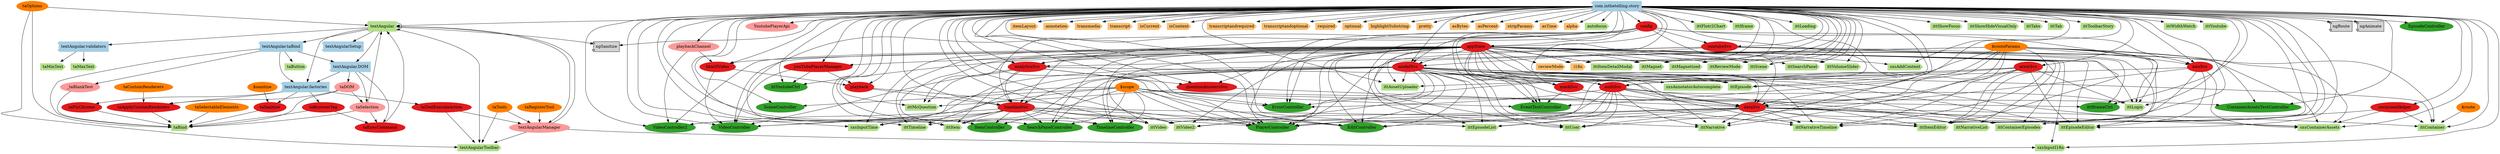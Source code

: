 digraph dependencies {
  node[shape="component",style="filled",colorscheme=paired12]

    node[shape="component"]
    
      "textAngularSetup"[label="textAngularSetup", color=1]
    
      "textAngular.DOM"[label="textAngular.DOM", color=1]
    
      "textAngular.factories"[label="textAngular.factories", color=1]
    
      "textAngular"[label="textAngular", color=1]
    
      "textAngular.taBind"[label="textAngular.taBind", color=1]
    
      "textAngular.validators"[label="textAngular.validators", color=1]
    
      "com.inthetelling.story"[label="com.inthetelling.story", color=1]
    

    
      
    
      
        "textAngular.DOM" -> "textAngular.factories"
      
    
      
    
      
        "textAngular" -> "ngSanitize"
      
        "textAngular" -> "textAngularSetup"
      
        "textAngular" -> "textAngular.factories"
      
        "textAngular" -> "textAngular.DOM"
      
        "textAngular" -> "textAngular.validators"
      
        "textAngular" -> "textAngular.taBind"
      
    
      
        "textAngular.taBind" -> "textAngular.factories"
      
        "textAngular.taBind" -> "textAngular.DOM"
      
    
      
    
      
        "com.inthetelling.story" -> "ngRoute"
      
        "com.inthetelling.story" -> "ngAnimate"
      
        "com.inthetelling.story" -> "ngSanitize"
      
        "com.inthetelling.story" -> "textAngular"
      
    

    node[shape="ellipse"]


    
      

      

      

      


      node[shape="cds"]

      

      





      node[shape="ellipse"]
      

      

      

      

      

      











      node[shape="ellipse",style="filled", color=8]
      

      

      

      

      

      

    
      

      

      
        "taSelection"[label="taSelection", color=5]
      
        "taDOM"[label="taDOM", color=5]
      

      
        "taExecCommand"[label="taExecCommand", color=6]
      


      node[shape="cds"]

      

      





      node[shape="ellipse"]
      

      

      

      
        "textAngular.DOM" -> "taSelection"
      
        "textAngular.DOM" -> "taDOM"
      

      
        "textAngular.DOM" -> "taExecCommand"
      

      











      node[shape="ellipse",style="filled", color=8]
      

      

      

      
        
          "taDOM"[label="taDOM"]
          "taDOM" -> "taSelection"
        
      
        
      

      
        
          "taSelection"[label="taSelection"]
          "taSelection" -> "taExecCommand"
        
          "taBrowserTag"[label="taBrowserTag"]
          "taBrowserTag" -> "taExecCommand"
        
      

      

    
      

      

      

      
        "taBrowserTag"[label="taBrowserTag", color=6]
      
        "taApplyCustomRenderers"[label="taApplyCustomRenderers", color=6]
      
        "taFixChrome"[label="taFixChrome", color=6]
      
        "taSanitize"[label="taSanitize", color=6]
      
        "taToolExecuteAction"[label="taToolExecuteAction", color=6]
      


      node[shape="cds"]

      

      





      node[shape="ellipse"]
      

      

      

      

      
        "textAngular.factories" -> "taBrowserTag"
      
        "textAngular.factories" -> "taApplyCustomRenderers"
      
        "textAngular.factories" -> "taFixChrome"
      
        "textAngular.factories" -> "taSanitize"
      
        "textAngular.factories" -> "taToolExecuteAction"
      

      











      node[shape="ellipse",style="filled", color=8]
      

      

      

      

      
        
      
        
          "taCustomRenderers"[label="taCustomRenderers"]
          "taCustomRenderers" -> "taApplyCustomRenderers"
        
          "taDOM"[label="taDOM"]
          "taDOM" -> "taApplyCustomRenderers"
        
      
        
      
        
          "$sanitize"[label="$sanitize"]
          "$sanitize" -> "taSanitize"
        
      
        
      

      

    
      

      

      
        "textAngularManager"[label="textAngularManager", color=5]
      

      


      node[shape="cds"]

      

      
        "textAngular"[label="textAngular", color=3]
      
        "textAngularToolbar"[label="textAngularToolbar", color=3]
      





      node[shape="ellipse"]
      

      
        "textAngular" -> "textAngular"
      
        "textAngular" -> "textAngularToolbar"
      

      

      
        "textAngular" -> "textAngularManager"
      

      

      











      node[shape="ellipse",style="filled", color=8]
      

      
        
          "taOptions"[label="taOptions"]
          "taOptions" -> "textAngular"
        
          "taSelection"[label="taSelection"]
          "taSelection" -> "textAngular"
        
          "taExecCommand"[label="taExecCommand"]
          "taExecCommand" -> "textAngular"
        
          "textAngularManager"[label="textAngularManager"]
          "textAngularManager" -> "textAngular"
        
      
        
          "textAngularManager"[label="textAngularManager"]
          "textAngularManager" -> "textAngularToolbar"
        
          "taOptions"[label="taOptions"]
          "taOptions" -> "textAngularToolbar"
        
          "taTools"[label="taTools"]
          "taTools" -> "textAngularToolbar"
        
          "taToolExecuteAction"[label="taToolExecuteAction"]
          "taToolExecuteAction" -> "textAngularToolbar"
        
      

      

      
        
          "taToolExecuteAction"[label="taToolExecuteAction"]
          "taToolExecuteAction" -> "textAngularManager"
        
          "taTools"[label="taTools"]
          "taTools" -> "textAngularManager"
        
          "taRegisterTool"[label="taRegisterTool"]
          "taRegisterTool" -> "textAngularManager"
        
      

      

      

    
      

      

      
        "_taBlankTest"[label="_taBlankTest", color=5]
      

      


      node[shape="cds"]

      

      
        "taButton"[label="taButton", color=3]
      
        "taBind"[label="taBind", color=3]
      





      node[shape="ellipse"]
      

      
        "textAngular.taBind" -> "taButton"
      
        "textAngular.taBind" -> "taBind"
      

      

      
        "textAngular.taBind" -> "_taBlankTest"
      

      

      











      node[shape="ellipse",style="filled", color=8]
      

      
        
      
        
          "taSanitize"[label="taSanitize"]
          "taSanitize" -> "taBind"
        
          "taFixChrome"[label="taFixChrome"]
          "taFixChrome" -> "taBind"
        
          "taBrowserTag"[label="taBrowserTag"]
          "taBrowserTag" -> "taBind"
        
          "taSelection"[label="taSelection"]
          "taSelection" -> "taBind"
        
          "taSelectableElements"[label="taSelectableElements"]
          "taSelectableElements" -> "taBind"
        
          "taApplyCustomRenderers"[label="taApplyCustomRenderers"]
          "taApplyCustomRenderers" -> "taBind"
        
          "taOptions"[label="taOptions"]
          "taOptions" -> "taBind"
        
          "_taBlankTest"[label="_taBlankTest"]
          "_taBlankTest" -> "taBind"
        
          "taDOM"[label="taDOM"]
          "taDOM" -> "taBind"
        
      

      

      
        
      

      

      

    
      

      

      

      


      node[shape="cds"]

      

      
        "taMaxText"[label="taMaxText", color=3]
      
        "taMinText"[label="taMinText", color=3]
      





      node[shape="ellipse"]
      

      
        "textAngular.validators" -> "taMaxText"
      
        "textAngular.validators" -> "taMinText"
      

      

      

      

      











      node[shape="ellipse",style="filled", color=8]
      

      
        
      
        
      

      

      

      

      

    
      

      
        "EditController"[label="EditController", color=4]
      
        "EpisodeController"[label="EpisodeController", color=4]
      
        "ErrorController"[label="ErrorController", color=4]
      
        "EventTestController"[label="EventTestController", color=4]
      
        "ItemController"[label="ItemController", color=4]
      
        "PlayerController"[label="PlayerController", color=4]
      
        "SceneController"[label="SceneController", color=4]
      
        "SearchPanelController"[label="SearchPanelController", color=4]
      
        "TimelineController"[label="TimelineController", color=4]
      
        "VideoController"[label="VideoController", color=4]
      
        "VideoController2"[label="VideoController2", color=4]
      
        "ittIframeCtrl"[label="ittIframeCtrl", color=4]
      
        "ittYoutubeCtrl"[label="ittYoutubeCtrl", color=4]
      
        "ContainerAssetsTestController"[label="ContainerAssetsTestController", color=4]
      

      
        "YoutubePlayerApi"[label="YoutubePlayerApi", color=5]
      
        "playbackChannel"[label="playbackChannel", color=5]
      

      
        "youTubePlayerManager"[label="youTubePlayerManager", color=6]
      
        "analyticsSvc"[label="analyticsSvc", color=6]
      
        "appState"[label="appState", color=6]
      
        "authSvc"[label="authSvc", color=6]
      
        "awsSvc"[label="awsSvc", color=6]
      
        "config"[label="config", color=6]
      
        "dataSvc"[label="dataSvc", color=6]
      
        "errorSvc"[label="errorSvc", color=6]
      
        "html5Video"[label="html5Video", color=6]
      
        "mockSvc"[label="mockSvc", color=6]
      
        "modelSvc"[label="modelSvc", color=6]
      
        "playback"[label="playback", color=6]
      
        "questionAnswersSvc"[label="questionAnswersSvc", color=6]
      
        "recursionHelper"[label="recursionHelper", color=6]
      
        "timelineSvc"[label="timelineSvc", color=6]
      
        "youtubeSvc"[label="youtubeSvc", color=6]
      


      node[shape="cds"]

      
        "itemLayout"[label="itemLayout", color=7]
      
        "annotation"[label="annotation", color=7]
      
        "transmedia"[label="transmedia", color=7]
      
        "transcript"[label="transcript", color=7]
      
        "isCurrent"[label="isCurrent", color=7]
      
        "isContent"[label="isContent", color=7]
      
        "reviewMode"[label="reviewMode", color=7]
      
        "transcriptandrequired"[label="transcriptandrequired", color=7]
      
        "transcriptandoptional"[label="transcriptandoptional", color=7]
      
        "required"[label="required", color=7]
      
        "optional"[label="optional", color=7]
      
        "highlightSubstring"[label="highlightSubstring", color=7]
      
        "pretty"[label="pretty", color=7]
      
        "i18n"[label="i18n", color=7]
      
        "asBytes"[label="asBytes", color=7]
      
        "asPercent"[label="asPercent", color=7]
      
        "stripParams"[label="stripParams", color=7]
      
        "asTime"[label="asTime", color=7]
      
        "alpha"[label="alpha", color=7]
      

      
        "autofocus"[label="autofocus", color=3]
      
        "ittAssetUploader"[label="ittAssetUploader", color=3]
      
        "ittContainer"[label="ittContainer", color=3]
      
        "ittContainerEpisodes"[label="ittContainerEpisodes", color=3]
      
        "ittEpisode"[label="ittEpisode", color=3]
      
        "ittEpisodeEditor"[label="ittEpisodeEditor", color=3]
      
        "ittEpisodeList"[label="ittEpisodeList", color=3]
      
        "ittFlotr2Chart"[label="ittFlotr2Chart", color=3]
      
        "ittIframe"[label="ittIframe", color=3]
      
        "ittItem"[label="ittItem", color=3]
      
        "ittItemDetailModal"[label="ittItemDetailModal", color=3]
      
        "ittItemEditor"[label="ittItemEditor", color=3]
      
        "ittLoading"[label="ittLoading", color=3]
      
        "ittLogin"[label="ittLogin", color=3]
      
        "ittMagnet"[label="ittMagnet", color=3]
      
        "ittMagnetized"[label="ittMagnetized", color=3]
      
        "ittMcQuestion"[label="ittMcQuestion", color=3]
      
        "ittNarrative"[label="ittNarrative", color=3]
      
        "ittNarrativeList"[label="ittNarrativeList", color=3]
      
        "ittNarrativeTimeline"[label="ittNarrativeTimeline", color=3]
      
        "ittReviewMode"[label="ittReviewMode", color=3]
      
        "ittScene"[label="ittScene", color=3]
      
        "ittSearchPanel"[label="ittSearchPanel", color=3]
      
        "ittShowFocus"[label="ittShowFocus", color=3]
      
        "ittShowHideVisualOnly"[label="ittShowHideVisualOnly", color=3]
      
        "ittTabs"[label="ittTabs", color=3]
      
        "ittTab"[label="ittTab", color=3]
      
        "ittTimeline"[label="ittTimeline", color=3]
      
        "ittToolbarStory"[label="ittToolbarStory", color=3]
      
        "ittUser"[label="ittUser", color=3]
      
        "ittVideo"[label="ittVideo", color=3]
      
        "ittVideo2"[label="ittVideo2", color=3]
      
        "ittVolumeSlider"[label="ittVolumeSlider", color=3]
      
        "ittWidthWatch"[label="ittWidthWatch", color=3]
      
        "ittYoutube"[label="ittYoutube", color=3]
      
        "sxsAddContent"[label="sxsAddContent", color=3]
      
        "sxsAnnotatorAutocomplete"[label="sxsAnnotatorAutocomplete", color=3]
      
        "sxsContainerAssets"[label="sxsContainerAssets", color=3]
      
        "sxsInputI18n"[label="sxsInputI18n", color=3]
      
        "sxsInputTime"[label="sxsInputTime", color=3]
      





      node[shape="ellipse"]
      

      
        "com.inthetelling.story" -> "autofocus"
      
        "com.inthetelling.story" -> "ittAssetUploader"
      
        "com.inthetelling.story" -> "ittContainer"
      
        "com.inthetelling.story" -> "ittContainerEpisodes"
      
        "com.inthetelling.story" -> "ittEpisode"
      
        "com.inthetelling.story" -> "ittEpisodeEditor"
      
        "com.inthetelling.story" -> "ittEpisodeList"
      
        "com.inthetelling.story" -> "ittFlotr2Chart"
      
        "com.inthetelling.story" -> "ittIframe"
      
        "com.inthetelling.story" -> "ittItem"
      
        "com.inthetelling.story" -> "ittItemDetailModal"
      
        "com.inthetelling.story" -> "ittItemEditor"
      
        "com.inthetelling.story" -> "ittLoading"
      
        "com.inthetelling.story" -> "ittLogin"
      
        "com.inthetelling.story" -> "ittMagnet"
      
        "com.inthetelling.story" -> "ittMagnetized"
      
        "com.inthetelling.story" -> "ittMcQuestion"
      
        "com.inthetelling.story" -> "ittNarrative"
      
        "com.inthetelling.story" -> "ittNarrativeList"
      
        "com.inthetelling.story" -> "ittNarrativeTimeline"
      
        "com.inthetelling.story" -> "ittReviewMode"
      
        "com.inthetelling.story" -> "ittScene"
      
        "com.inthetelling.story" -> "ittSearchPanel"
      
        "com.inthetelling.story" -> "ittShowFocus"
      
        "com.inthetelling.story" -> "ittShowHideVisualOnly"
      
        "com.inthetelling.story" -> "ittTabs"
      
        "com.inthetelling.story" -> "ittTab"
      
        "com.inthetelling.story" -> "ittTimeline"
      
        "com.inthetelling.story" -> "ittToolbarStory"
      
        "com.inthetelling.story" -> "ittUser"
      
        "com.inthetelling.story" -> "ittVideo"
      
        "com.inthetelling.story" -> "ittVideo2"
      
        "com.inthetelling.story" -> "ittVolumeSlider"
      
        "com.inthetelling.story" -> "ittWidthWatch"
      
        "com.inthetelling.story" -> "ittYoutube"
      
        "com.inthetelling.story" -> "sxsAddContent"
      
        "com.inthetelling.story" -> "sxsAnnotatorAutocomplete"
      
        "com.inthetelling.story" -> "sxsContainerAssets"
      
        "com.inthetelling.story" -> "sxsInputI18n"
      
        "com.inthetelling.story" -> "sxsInputTime"
      

      
        "com.inthetelling.story" -> "EditController"
      
        "com.inthetelling.story" -> "EpisodeController"
      
        "com.inthetelling.story" -> "ErrorController"
      
        "com.inthetelling.story" -> "EventTestController"
      
        "com.inthetelling.story" -> "ItemController"
      
        "com.inthetelling.story" -> "PlayerController"
      
        "com.inthetelling.story" -> "SceneController"
      
        "com.inthetelling.story" -> "SearchPanelController"
      
        "com.inthetelling.story" -> "TimelineController"
      
        "com.inthetelling.story" -> "VideoController"
      
        "com.inthetelling.story" -> "VideoController2"
      
        "com.inthetelling.story" -> "ittIframeCtrl"
      
        "com.inthetelling.story" -> "ittYoutubeCtrl"
      
        "com.inthetelling.story" -> "ContainerAssetsTestController"
      

      
        "com.inthetelling.story" -> "YoutubePlayerApi"
      
        "com.inthetelling.story" -> "playbackChannel"
      

      
        "com.inthetelling.story" -> "youTubePlayerManager"
      
        "com.inthetelling.story" -> "analyticsSvc"
      
        "com.inthetelling.story" -> "appState"
      
        "com.inthetelling.story" -> "authSvc"
      
        "com.inthetelling.story" -> "awsSvc"
      
        "com.inthetelling.story" -> "config"
      
        "com.inthetelling.story" -> "dataSvc"
      
        "com.inthetelling.story" -> "errorSvc"
      
        "com.inthetelling.story" -> "html5Video"
      
        "com.inthetelling.story" -> "mockSvc"
      
        "com.inthetelling.story" -> "modelSvc"
      
        "com.inthetelling.story" -> "playback"
      
        "com.inthetelling.story" -> "questionAnswersSvc"
      
        "com.inthetelling.story" -> "recursionHelper"
      
        "com.inthetelling.story" -> "timelineSvc"
      
        "com.inthetelling.story" -> "youtubeSvc"
      

      
        "com.inthetelling.story" -> "itemLayout"
      
        "com.inthetelling.story" -> "annotation"
      
        "com.inthetelling.story" -> "transmedia"
      
        "com.inthetelling.story" -> "transcript"
      
        "com.inthetelling.story" -> "isCurrent"
      
        "com.inthetelling.story" -> "isContent"
      
        "com.inthetelling.story" -> "reviewMode"
      
        "com.inthetelling.story" -> "transcriptandrequired"
      
        "com.inthetelling.story" -> "transcriptandoptional"
      
        "com.inthetelling.story" -> "required"
      
        "com.inthetelling.story" -> "optional"
      
        "com.inthetelling.story" -> "highlightSubstring"
      
        "com.inthetelling.story" -> "pretty"
      
        "com.inthetelling.story" -> "i18n"
      
        "com.inthetelling.story" -> "asBytes"
      
        "com.inthetelling.story" -> "asPercent"
      
        "com.inthetelling.story" -> "stripParams"
      
        "com.inthetelling.story" -> "asTime"
      
        "com.inthetelling.story" -> "alpha"
      











      node[shape="ellipse",style="filled", color=8]
      

      
        
      
        
          "awsSvc"[label="awsSvc"]
          "awsSvc" -> "ittAssetUploader"
        
          "appState"[label="appState"]
          "appState" -> "ittAssetUploader"
        
          "modelSvc"[label="modelSvc"]
          "modelSvc" -> "ittAssetUploader"
        
      
        
          "$route"[label="$route"]
          "$route" -> "ittContainer"
        
          "appState"[label="appState"]
          "appState" -> "ittContainer"
        
          "modelSvc"[label="modelSvc"]
          "modelSvc" -> "ittContainer"
        
          "recursionHelper"[label="recursionHelper"]
          "recursionHelper" -> "ittContainer"
        
          "dataSvc"[label="dataSvc"]
          "dataSvc" -> "ittContainer"
        
      
        
          "modelSvc"[label="modelSvc"]
          "modelSvc" -> "ittContainerEpisodes"
        
          "recursionHelper"[label="recursionHelper"]
          "recursionHelper" -> "ittContainerEpisodes"
        
          "appState"[label="appState"]
          "appState" -> "ittContainerEpisodes"
        
          "dataSvc"[label="dataSvc"]
          "dataSvc" -> "ittContainerEpisodes"
        
      
        
          "$routeParams"[label="$routeParams"]
          "$routeParams" -> "ittEpisode"
        
          "analyticsSvc"[label="analyticsSvc"]
          "analyticsSvc" -> "ittEpisode"
        
          "modelSvc"[label="modelSvc"]
          "modelSvc" -> "ittEpisode"
        
          "appState"[label="appState"]
          "appState" -> "ittEpisode"
        
      
        
          "appState"[label="appState"]
          "appState" -> "ittEpisodeEditor"
        
          "errorSvc"[label="errorSvc"]
          "errorSvc" -> "ittEpisodeEditor"
        
          "modelSvc"[label="modelSvc"]
          "modelSvc" -> "ittEpisodeEditor"
        
          "dataSvc"[label="dataSvc"]
          "dataSvc" -> "ittEpisodeEditor"
        
          "awsSvc"[label="awsSvc"]
          "awsSvc" -> "ittEpisodeEditor"
        
          "youtubeSvc"[label="youtubeSvc"]
          "youtubeSvc" -> "ittEpisodeEditor"
        
      
        
          "appState"[label="appState"]
          "appState" -> "ittEpisodeList"
        
          "authSvc"[label="authSvc"]
          "authSvc" -> "ittEpisodeList"
        
          "dataSvc"[label="dataSvc"]
          "dataSvc" -> "ittEpisodeList"
        
          "modelSvc"[label="modelSvc"]
          "modelSvc" -> "ittEpisodeList"
        
      
        
      
        
      
        
          "config"[label="config"]
          "config" -> "ittItem"
        
          "authSvc"[label="authSvc"]
          "authSvc" -> "ittItem"
        
          "appState"[label="appState"]
          "appState" -> "ittItem"
        
          "analyticsSvc"[label="analyticsSvc"]
          "analyticsSvc" -> "ittItem"
        
          "timelineSvc"[label="timelineSvc"]
          "timelineSvc" -> "ittItem"
        
          "modelSvc"[label="modelSvc"]
          "modelSvc" -> "ittItem"
        
      
        
          "appState"[label="appState"]
          "appState" -> "ittItemDetailModal"
        
      
        
          "errorSvc"[label="errorSvc"]
          "errorSvc" -> "ittItemEditor"
        
          "appState"[label="appState"]
          "appState" -> "ittItemEditor"
        
          "modelSvc"[label="modelSvc"]
          "modelSvc" -> "ittItemEditor"
        
          "timelineSvc"[label="timelineSvc"]
          "timelineSvc" -> "ittItemEditor"
        
          "awsSvc"[label="awsSvc"]
          "awsSvc" -> "ittItemEditor"
        
          "dataSvc"[label="dataSvc"]
          "dataSvc" -> "ittItemEditor"
        
          "youtubeSvc"[label="youtubeSvc"]
          "youtubeSvc" -> "ittItemEditor"
        
      
        
      
        
          "$routeParams"[label="$routeParams"]
          "$routeParams" -> "ittLogin"
        
          "config"[label="config"]
          "config" -> "ittLogin"
        
          "authSvc"[label="authSvc"]
          "authSvc" -> "ittLogin"
        
          "appState"[label="appState"]
          "appState" -> "ittLogin"
        
          "errorSvc"[label="errorSvc"]
          "errorSvc" -> "ittLogin"
        
      
        
          "appState"[label="appState"]
          "appState" -> "ittMagnet"
        
      
        
          "appState"[label="appState"]
          "appState" -> "ittMagnetized"
        
      
        
          "questionAnswersSvc"[label="questionAnswersSvc"]
          "questionAnswersSvc" -> "ittMcQuestion"
        
          "analyticsSvc"[label="analyticsSvc"]
          "analyticsSvc" -> "ittMcQuestion"
        
          "appState"[label="appState"]
          "appState" -> "ittMcQuestion"
        
      
        
          "authSvc"[label="authSvc"]
          "authSvc" -> "ittNarrative"
        
          "appState"[label="appState"]
          "appState" -> "ittNarrative"
        
          "$routeParams"[label="$routeParams"]
          "$routeParams" -> "ittNarrative"
        
          "modelSvc"[label="modelSvc"]
          "modelSvc" -> "ittNarrative"
        
          "dataSvc"[label="dataSvc"]
          "dataSvc" -> "ittNarrative"
        
      
        
          "dataSvc"[label="dataSvc"]
          "dataSvc" -> "ittNarrativeList"
        
          "authSvc"[label="authSvc"]
          "authSvc" -> "ittNarrativeList"
        
          "$routeParams"[label="$routeParams"]
          "$routeParams" -> "ittNarrativeList"
        
          "appState"[label="appState"]
          "appState" -> "ittNarrativeList"
        
      
        
          "$routeParams"[label="$routeParams"]
          "$routeParams" -> "ittNarrativeTimeline"
        
          "dataSvc"[label="dataSvc"]
          "dataSvc" -> "ittNarrativeTimeline"
        
          "appState"[label="appState"]
          "appState" -> "ittNarrativeTimeline"
        
          "authSvc"[label="authSvc"]
          "authSvc" -> "ittNarrativeTimeline"
        
          "modelSvc"[label="modelSvc"]
          "modelSvc" -> "ittNarrativeTimeline"
        
          "errorSvc"[label="errorSvc"]
          "errorSvc" -> "ittNarrativeTimeline"
        
      
        
          "appState"[label="appState"]
          "appState" -> "ittReviewMode"
        
      
        
          "appState"[label="appState"]
          "appState" -> "ittScene"
        
      
        
          "appState"[label="appState"]
          "appState" -> "ittSearchPanel"
        
      
        
      
        
      
        
      
        
      
        
          "appState"[label="appState"]
          "appState" -> "ittTimeline"
        
          "timelineSvc"[label="timelineSvc"]
          "timelineSvc" -> "ittTimeline"
        
          "modelSvc"[label="modelSvc"]
          "modelSvc" -> "ittTimeline"
        
      
        
      
        
          "appState"[label="appState"]
          "appState" -> "ittUser"
        
          "authSvc"[label="authSvc"]
          "authSvc" -> "ittUser"
        
          "dataSvc"[label="dataSvc"]
          "dataSvc" -> "ittUser"
        
          "awsSvc"[label="awsSvc"]
          "awsSvc" -> "ittUser"
        
          "modelSvc"[label="modelSvc"]
          "modelSvc" -> "ittUser"
        
      
        
          "appState"[label="appState"]
          "appState" -> "ittVideo"
        
          "timelineSvc"[label="timelineSvc"]
          "timelineSvc" -> "ittVideo"
        
          "dataSvc"[label="dataSvc"]
          "dataSvc" -> "ittVideo"
        
          "modelSvc"[label="modelSvc"]
          "modelSvc" -> "ittVideo"
        
      
        
          "appState"[label="appState"]
          "appState" -> "ittVideo2"
        
          "timelineSvc"[label="timelineSvc"]
          "timelineSvc" -> "ittVideo2"
        
          "dataSvc"[label="dataSvc"]
          "dataSvc" -> "ittVideo2"
        
          "modelSvc"[label="modelSvc"]
          "modelSvc" -> "ittVideo2"
        
      
        
          "appState"[label="appState"]
          "appState" -> "ittVolumeSlider"
        
      
        
      
        
      
        
          "appState"[label="appState"]
          "appState" -> "sxsAddContent"
        
      
        
          "modelSvc"[label="modelSvc"]
          "modelSvc" -> "sxsAnnotatorAutocomplete"
        
          "appState"[label="appState"]
          "appState" -> "sxsAnnotatorAutocomplete"
        
      
        
          "$routeParams"[label="$routeParams"]
          "$routeParams" -> "sxsContainerAssets"
        
          "recursionHelper"[label="recursionHelper"]
          "recursionHelper" -> "sxsContainerAssets"
        
          "dataSvc"[label="dataSvc"]
          "dataSvc" -> "sxsContainerAssets"
        
          "modelSvc"[label="modelSvc"]
          "modelSvc" -> "sxsContainerAssets"
        
          "awsSvc"[label="awsSvc"]
          "awsSvc" -> "sxsContainerAssets"
        
          "appState"[label="appState"]
          "appState" -> "sxsContainerAssets"
        
      
        
          "appState"[label="appState"]
          "appState" -> "sxsInputI18n"
        
          "textAngularManager"[label="textAngularManager"]
          "textAngularManager" -> "sxsInputI18n"
        
      
        
          "appState"[label="appState"]
          "appState" -> "sxsInputTime"
        
          "modelSvc"[label="modelSvc"]
          "modelSvc" -> "sxsInputTime"
        
          "timelineSvc"[label="timelineSvc"]
          "timelineSvc" -> "sxsInputTime"
        
      

      
        
          "$scope"[label="$scope"]
          "$scope" -> "EditController"
        
          "appState"[label="appState"]
          "appState" -> "EditController"
        
          "dataSvc"[label="dataSvc"]
          "dataSvc" -> "EditController"
        
          "modelSvc"[label="modelSvc"]
          "modelSvc" -> "EditController"
        
          "timelineSvc"[label="timelineSvc"]
          "timelineSvc" -> "EditController"
        
          "youtubeSvc"[label="youtubeSvc"]
          "youtubeSvc" -> "EditController"
        
      
        
      
        
          "$scope"[label="$scope"]
          "$scope" -> "ErrorController"
        
          "config"[label="config"]
          "config" -> "ErrorController"
        
          "errorSvc"[label="errorSvc"]
          "errorSvc" -> "ErrorController"
        
          "appState"[label="appState"]
          "appState" -> "ErrorController"
        
          "authSvc"[label="authSvc"]
          "authSvc" -> "ErrorController"
        
      
        
          "$scope"[label="$scope"]
          "$scope" -> "EventTestController"
        
          "$routeParams"[label="$routeParams"]
          "$routeParams" -> "EventTestController"
        
          "mockSvc"[label="mockSvc"]
          "mockSvc" -> "EventTestController"
        
          "modelSvc"[label="modelSvc"]
          "modelSvc" -> "EventTestController"
        
          "appState"[label="appState"]
          "appState" -> "EventTestController"
        
      
        
          "$scope"[label="$scope"]
          "$scope" -> "ItemController"
        
          "timelineSvc"[label="timelineSvc"]
          "timelineSvc" -> "ItemController"
        
      
        
          "config"[label="config"]
          "config" -> "PlayerController"
        
          "$scope"[label="$scope"]
          "$scope" -> "PlayerController"
        
          "$routeParams"[label="$routeParams"]
          "$routeParams" -> "PlayerController"
        
          "appState"[label="appState"]
          "appState" -> "PlayerController"
        
          "dataSvc"[label="dataSvc"]
          "dataSvc" -> "PlayerController"
        
          "modelSvc"[label="modelSvc"]
          "modelSvc" -> "PlayerController"
        
          "timelineSvc"[label="timelineSvc"]
          "timelineSvc" -> "PlayerController"
        
          "analyticsSvc"[label="analyticsSvc"]
          "analyticsSvc" -> "PlayerController"
        
          "errorSvc"[label="errorSvc"]
          "errorSvc" -> "PlayerController"
        
          "authSvc"[label="authSvc"]
          "authSvc" -> "PlayerController"
        
          "playback"[label="playback"]
          "playback" -> "PlayerController"
        
      
        
          "$scope"[label="$scope"]
          "$scope" -> "SceneController"
        
      
        
          "$scope"[label="$scope"]
          "$scope" -> "SearchPanelController"
        
          "timelineSvc"[label="timelineSvc"]
          "timelineSvc" -> "SearchPanelController"
        
          "modelSvc"[label="modelSvc"]
          "modelSvc" -> "SearchPanelController"
        
          "appState"[label="appState"]
          "appState" -> "SearchPanelController"
        
      
        
          "$scope"[label="$scope"]
          "$scope" -> "TimelineController"
        
          "timelineSvc"[label="timelineSvc"]
          "timelineSvc" -> "TimelineController"
        
          "modelSvc"[label="modelSvc"]
          "modelSvc" -> "TimelineController"
        
          "appState"[label="appState"]
          "appState" -> "TimelineController"
        
      
        
          "$scope"[label="$scope"]
          "$scope" -> "VideoController"
        
          "appState"[label="appState"]
          "appState" -> "VideoController"
        
          "timelineSvc"[label="timelineSvc"]
          "timelineSvc" -> "VideoController"
        
          "analyticsSvc"[label="analyticsSvc"]
          "analyticsSvc" -> "VideoController"
        
          "youTubePlayerManager"[label="youTubePlayerManager"]
          "youTubePlayerManager" -> "VideoController"
        
          "html5Video"[label="html5Video"]
          "html5Video" -> "VideoController"
        
      
        
          "$scope"[label="$scope"]
          "$scope" -> "VideoController2"
        
          "timelineSvc"[label="timelineSvc"]
          "timelineSvc" -> "VideoController2"
        
          "appState"[label="appState"]
          "appState" -> "VideoController2"
        
          "playbackChannel"[label="playbackChannel"]
          "playbackChannel" -> "VideoController2"
        
      
        
          "$scope"[label="$scope"]
          "$scope" -> "ittIframeCtrl"
        
          "youtubeSvc"[label="youtubeSvc"]
          "youtubeSvc" -> "ittIframeCtrl"
        
      
        
          "youTubePlayerManager"[label="youTubePlayerManager"]
          "youTubePlayerManager" -> "ittYoutubeCtrl"
        
          "youtubeSvc"[label="youtubeSvc"]
          "youtubeSvc" -> "ittYoutubeCtrl"
        
      
        
          "$scope"[label="$scope"]
          "$scope" -> "ContainerAssetsTestController"
        
          "$routeParams"[label="$routeParams"]
          "$routeParams" -> "ContainerAssetsTestController"
        
      

      
        
      
        
      

      
        
          "appState"[label="appState"]
          "appState" -> "youTubePlayerManager"
        
      
        
          "$routeParams"[label="$routeParams"]
          "$routeParams" -> "analyticsSvc"
        
          "config"[label="config"]
          "config" -> "analyticsSvc"
        
          "appState"[label="appState"]
          "appState" -> "analyticsSvc"
        
      
        
          "config"[label="config"]
          "config" -> "appState"
        
      
        
          "config"[label="config"]
          "config" -> "authSvc"
        
          "$routeParams"[label="$routeParams"]
          "$routeParams" -> "authSvc"
        
          "appState"[label="appState"]
          "appState" -> "authSvc"
        
          "modelSvc"[label="modelSvc"]
          "modelSvc" -> "authSvc"
        
          "errorSvc"[label="errorSvc"]
          "errorSvc" -> "authSvc"
        
      
        
          "config"[label="config"]
          "config" -> "awsSvc"
        
          "$routeParams"[label="$routeParams"]
          "$routeParams" -> "awsSvc"
        
      
        
      
        
          "$routeParams"[label="$routeParams"]
          "$routeParams" -> "dataSvc"
        
          "config"[label="config"]
          "config" -> "dataSvc"
        
          "authSvc"[label="authSvc"]
          "authSvc" -> "dataSvc"
        
          "appState"[label="appState"]
          "appState" -> "dataSvc"
        
          "modelSvc"[label="modelSvc"]
          "modelSvc" -> "dataSvc"
        
          "errorSvc"[label="errorSvc"]
          "errorSvc" -> "dataSvc"
        
          "mockSvc"[label="mockSvc"]
          "mockSvc" -> "dataSvc"
        
          "questionAnswersSvc"[label="questionAnswersSvc"]
          "questionAnswersSvc" -> "dataSvc"
        
      
        
      
        
          "appState"[label="appState"]
          "appState" -> "html5Video"
        
          "playbackChannel"[label="playbackChannel"]
          "playbackChannel" -> "html5Video"
        
      
        
          "modelSvc"[label="modelSvc"]
          "modelSvc" -> "mockSvc"
        
      
        
          "config"[label="config"]
          "config" -> "modelSvc"
        
          "appState"[label="appState"]
          "appState" -> "modelSvc"
        
          "youtubeSvc"[label="youtubeSvc"]
          "youtubeSvc" -> "modelSvc"
        
      
        
          "html5Video"[label="html5Video"]
          "html5Video" -> "playback"
        
          "youTubePlayerManager"[label="youTubePlayerManager"]
          "youTubePlayerManager" -> "playback"
        
      
        
          "analyticsSvc"[label="analyticsSvc"]
          "analyticsSvc" -> "questionAnswersSvc"
        
          "appState"[label="appState"]
          "appState" -> "questionAnswersSvc"
        
      
        
      
        
          "config"[label="config"]
          "config" -> "timelineSvc"
        
          "modelSvc"[label="modelSvc"]
          "modelSvc" -> "timelineSvc"
        
          "appState"[label="appState"]
          "appState" -> "timelineSvc"
        
          "analyticsSvc"[label="analyticsSvc"]
          "analyticsSvc" -> "timelineSvc"
        
          "playback"[label="playback"]
          "playback" -> "timelineSvc"
        
      
        
          "config"[label="config"]
          "config" -> "youtubeSvc"
        
      

      
        
      
        
      
        
      
        
      
        
      
        
      
        
          "appState"[label="appState"]
          "appState" -> "reviewMode"
        
      
        
      
        
      
        
      
        
      
        
      
        
      
        
          "appState"[label="appState"]
          "appState" -> "i18n"
        
      
        
      
        
      
        
      
        
      
        
      

    
}
